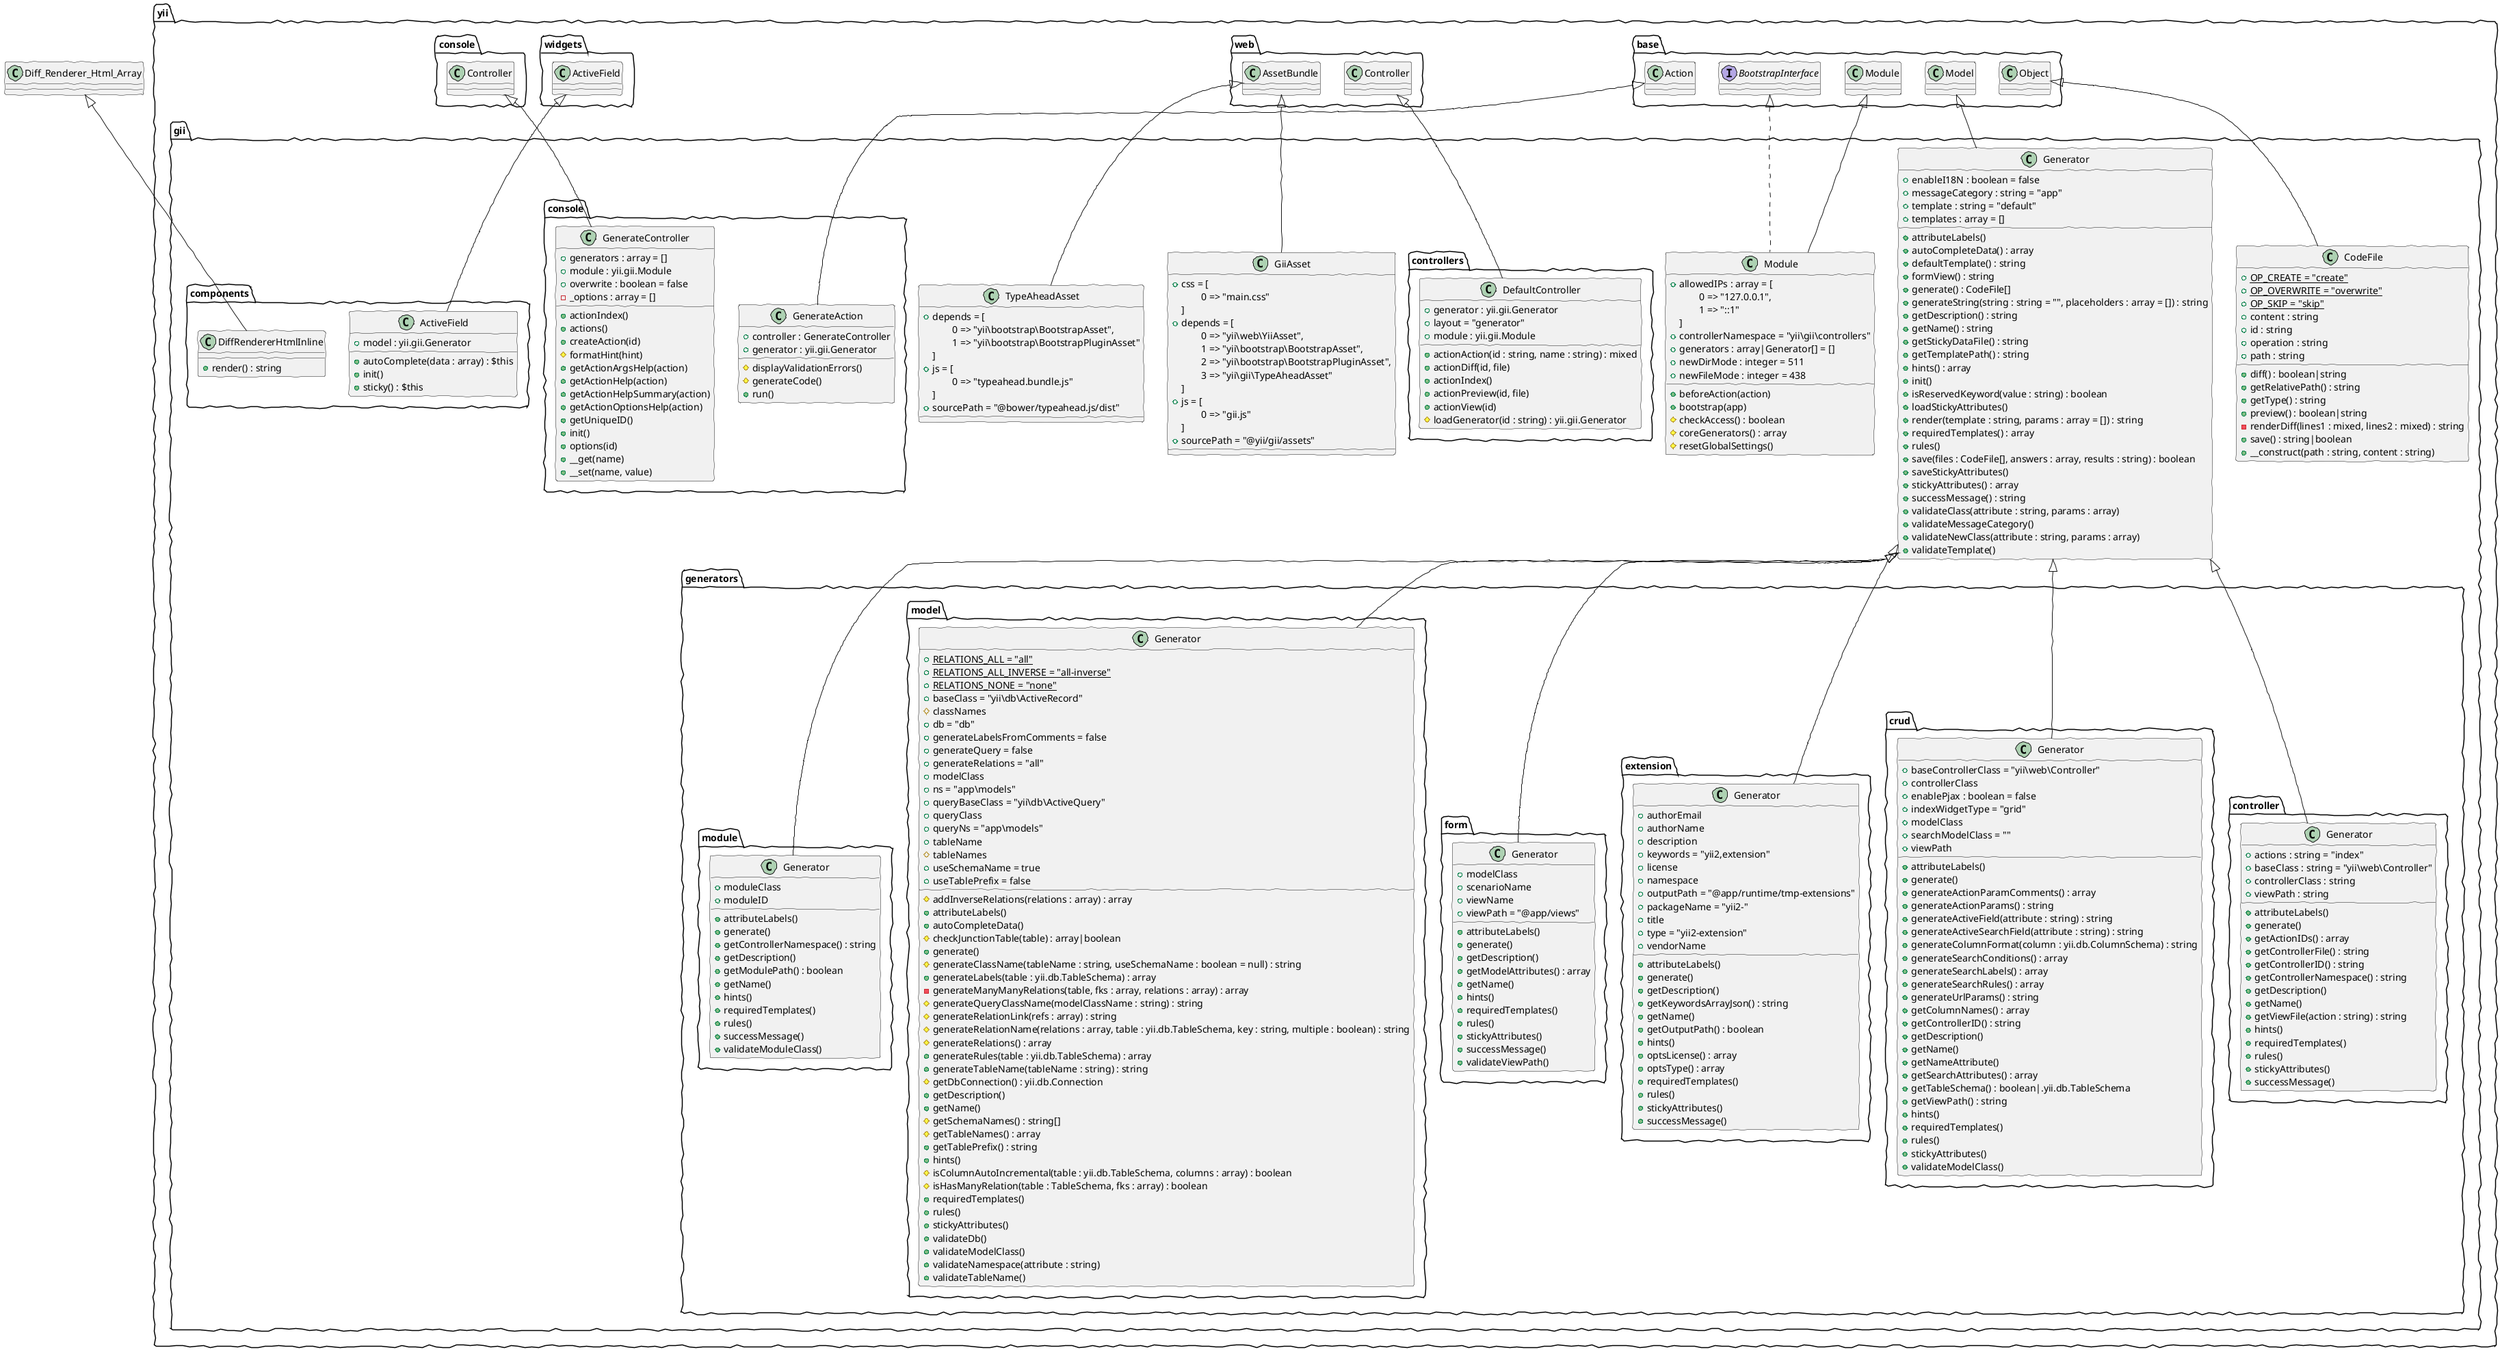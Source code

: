 @startuml
skinparam handwritten true
class yii.gii.CodeFile {
    +{static}OP_CREATE = "create"
    +{static}OP_OVERWRITE = "overwrite"
    +{static}OP_SKIP = "skip"
    +content : string
    +id : string
    +operation : string
    +path : string
    +diff() : boolean|string
    +getRelativePath() : string
    +getType() : string
    +preview() : boolean|string
    -renderDiff(lines1 : mixed, lines2 : mixed) : string
    +save() : string|boolean
    +__construct(path : string, content : string)
}
class yii.gii.CodeFile extends yii.base.Object
abstract class yii.gii.Generator {
    +enableI18N : boolean = false
    +messageCategory : string = "app"
    +template : string = "default"
    +templates : array = []
    +attributeLabels()
    +autoCompleteData() : array
    +defaultTemplate() : string
    +formView() : string
    +generate() : CodeFile[]
    +generateString(string : string = "", placeholders : array = []) : string
    +getDescription() : string
    +getName() : string
    +getStickyDataFile() : string
    +getTemplatePath() : string
    +hints() : array
    +init()
    +isReservedKeyword(value : string) : boolean
    +loadStickyAttributes()
    +render(template : string, params : array = []) : string
    +requiredTemplates() : array
    +rules()
    +save(files : CodeFile[], answers : array, results : string) : boolean
    +saveStickyAttributes()
    +stickyAttributes() : array
    +successMessage() : string
    +validateClass(attribute : string, params : array)
    +validateMessageCategory()
    +validateNewClass(attribute : string, params : array)
    +validateTemplate()
}
class yii.gii.Generator extends yii.base.Model
class yii.gii.GiiAsset {
    +css = [
        \t0 => "main.css"
    ]
    +depends = [
        \t0 => "yii\web\YiiAsset",
        \t1 => "yii\bootstrap\BootstrapAsset",
        \t2 => "yii\bootstrap\BootstrapPluginAsset",
        \t3 => "yii\gii\TypeAheadAsset"
    ]
    +js = [
        \t0 => "gii.js"
    ]
    +sourcePath = "@yii/gii/assets"
}
class yii.gii.GiiAsset extends yii.web.AssetBundle
class yii.gii.Module {
    +allowedIPs : array = [
        \t0 => "127.0.0.1",
        \t1 => "::1"
    ]
    +controllerNamespace = "yii\gii\controllers"
    +generators : array|Generator[] = []
    +newDirMode : integer = 511
    +newFileMode : integer = 438
    +beforeAction(action)
    +bootstrap(app)
    #checkAccess() : boolean
    #coreGenerators() : array
    #resetGlobalSettings()
}
class yii.gii.Module extends yii.base.Module
class yii.gii.Module implements yii.base.BootstrapInterface
class yii.gii.TypeAheadAsset {
    +depends = [
        \t0 => "yii\bootstrap\BootstrapAsset",
        \t1 => "yii\bootstrap\BootstrapPluginAsset"
    ]
    +js = [
        \t0 => "typeahead.bundle.js"
    ]
    +sourcePath = "@bower/typeahead.js/dist"
}
class yii.gii.TypeAheadAsset extends yii.web.AssetBundle
class yii.gii.components.ActiveField {
    +model : yii.gii.Generator
    +autoComplete(data : array) : $this
    +init()
    +sticky() : $this
}
class yii.gii.components.ActiveField extends yii.widgets.ActiveField
class yii.gii.components.DiffRendererHtmlInline {
    +render() : string
}
class yii.gii.components.DiffRendererHtmlInline extends Diff_Renderer_Html_Array
class yii.gii.console.GenerateAction {
    +controller : GenerateController
    +generator : yii.gii.Generator
    #displayValidationErrors()
    #generateCode()
    +run()
}
class yii.gii.console.GenerateAction extends yii.base.Action
class yii.gii.console.GenerateController {
    +generators : array = []
    +module : yii.gii.Module
    +overwrite : boolean = false
    -_options : array = []
    +actionIndex()
    +actions()
    +createAction(id)
    #formatHint(hint)
    +getActionArgsHelp(action)
    +getActionHelp(action)
    +getActionHelpSummary(action)
    +getActionOptionsHelp(action)
    +getUniqueID()
    +init()
    +options(id)
    +__get(name)
    +__set(name, value)
}
class yii.gii.console.GenerateController extends yii.console.Controller
class yii.gii.controllers.DefaultController {
    +generator : yii.gii.Generator
    +layout = "generator"
    +module : yii.gii.Module
    +actionAction(id : string, name : string) : mixed
    +actionDiff(id, file)
    +actionIndex()
    +actionPreview(id, file)
    +actionView(id)
    #loadGenerator(id : string) : yii.gii.Generator
}
class yii.gii.controllers.DefaultController extends yii.web.Controller
class yii.gii.generators.controller.Generator {
    +actions : string = "index"
    +baseClass : string = "yii\web\Controller"
    +controllerClass : string
    +viewPath : string
    +attributeLabels()
    +generate()
    +getActionIDs() : array
    +getControllerFile() : string
    +getControllerID() : string
    +getControllerNamespace() : string
    +getDescription()
    +getName()
    +getViewFile(action : string) : string
    +hints()
    +requiredTemplates()
    +rules()
    +stickyAttributes()
    +successMessage()
}
class yii.gii.generators.controller.Generator extends yii.gii.Generator
class yii.gii.generators.crud.Generator {
    +baseControllerClass = "yii\web\Controller"
    +controllerClass
    +enablePjax : boolean = false
    +indexWidgetType = "grid"
    +modelClass
    +searchModelClass = ""
    +viewPath
    +attributeLabels()
    +generate()
    +generateActionParamComments() : array
    +generateActionParams() : string
    +generateActiveField(attribute : string) : string
    +generateActiveSearchField(attribute : string) : string
    +generateColumnFormat(column : yii.db.ColumnSchema) : string
    +generateSearchConditions() : array
    +generateSearchLabels() : array
    +generateSearchRules() : array
    +generateUrlParams() : string
    +getColumnNames() : array
    +getControllerID() : string
    +getDescription()
    +getName()
    +getNameAttribute()
    +getSearchAttributes() : array
    +getTableSchema() : boolean|.yii.db.TableSchema
    +getViewPath() : string
    +hints()
    +requiredTemplates()
    +rules()
    +stickyAttributes()
    +validateModelClass()
}
class yii.gii.generators.crud.Generator extends yii.gii.Generator
class yii.gii.generators.extension.Generator {
    +authorEmail
    +authorName
    +description
    +keywords = "yii2,extension"
    +license
    +namespace
    +outputPath = "@app/runtime/tmp-extensions"
    +packageName = "yii2-"
    +title
    +type = "yii2-extension"
    +vendorName
    +attributeLabels()
    +generate()
    +getDescription()
    +getKeywordsArrayJson() : string
    +getName()
    +getOutputPath() : boolean
    +hints()
    +optsLicense() : array
    +optsType() : array
    +requiredTemplates()
    +rules()
    +stickyAttributes()
    +successMessage()
}
class yii.gii.generators.extension.Generator extends yii.gii.Generator
class yii.gii.generators.form.Generator {
    +modelClass
    +scenarioName
    +viewName
    +viewPath = "@app/views"
    +attributeLabels()
    +generate()
    +getDescription()
    +getModelAttributes() : array
    +getName()
    +hints()
    +requiredTemplates()
    +rules()
    +stickyAttributes()
    +successMessage()
    +validateViewPath()
}
class yii.gii.generators.form.Generator extends yii.gii.Generator
class yii.gii.generators.model.Generator {
    +{static}RELATIONS_ALL = "all"
    +{static}RELATIONS_ALL_INVERSE = "all-inverse"
    +{static}RELATIONS_NONE = "none"
    +baseClass = "yii\db\ActiveRecord"
    #classNames
    +db = "db"
    +generateLabelsFromComments = false
    +generateQuery = false
    +generateRelations = "all"
    +modelClass
    +ns = "app\models"
    +queryBaseClass = "yii\db\ActiveQuery"
    +queryClass
    +queryNs = "app\models"
    +tableName
    #tableNames
    +useSchemaName = true
    +useTablePrefix = false
    #addInverseRelations(relations : array) : array
    +attributeLabels()
    +autoCompleteData()
    #checkJunctionTable(table) : array|boolean
    +generate()
    #generateClassName(tableName : string, useSchemaName : boolean = null) : string
    +generateLabels(table : yii.db.TableSchema) : array
    -generateManyManyRelations(table, fks : array, relations : array) : array
    #generateQueryClassName(modelClassName : string) : string
    #generateRelationLink(refs : array) : string
    #generateRelationName(relations : array, table : yii.db.TableSchema, key : string, multiple : boolean) : string
    #generateRelations() : array
    +generateRules(table : yii.db.TableSchema) : array
    +generateTableName(tableName : string) : string
    #getDbConnection() : yii.db.Connection
    +getDescription()
    +getName()
    #getSchemaNames() : string[]
    #getTableNames() : array
    +getTablePrefix() : string
    +hints()
    #isColumnAutoIncremental(table : yii.db.TableSchema, columns : array) : boolean
    #isHasManyRelation(table : TableSchema, fks : array) : boolean
    +requiredTemplates()
    +rules()
    +stickyAttributes()
    +validateDb()
    +validateModelClass()
    +validateNamespace(attribute : string)
    +validateTableName()
}
class yii.gii.generators.model.Generator extends yii.gii.Generator
class yii.gii.generators.module.Generator {
    +moduleClass
    +moduleID
    +attributeLabels()
    +generate()
    +getControllerNamespace() : string
    +getDescription()
    +getModulePath() : boolean
    +getName()
    +hints()
    +requiredTemplates()
    +rules()
    +successMessage()
    +validateModuleClass()
}
class yii.gii.generators.module.Generator extends yii.gii.Generator
@enduml

